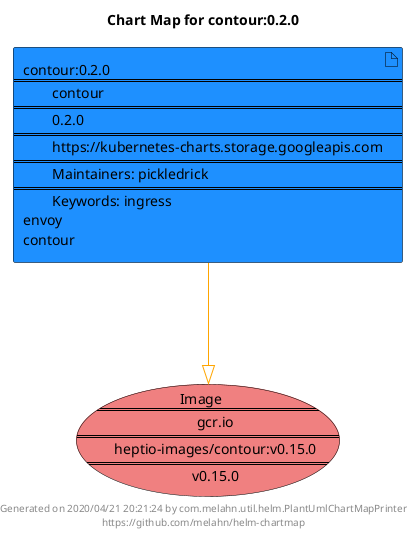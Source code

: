 @startuml
skinparam linetype ortho
skinparam backgroundColor white
skinparam usecaseBorderColor black
skinparam usecaseArrowColor LightSlateGray
skinparam artifactBorderColor black
skinparam artifactArrowColor LightSlateGray

title Chart Map for contour:0.2.0

'There is one referenced Helm Chart
artifact "contour:0.2.0\n====\n\tcontour\n====\n\t0.2.0\n====\n\thttps://kubernetes-charts.storage.googleapis.com\n====\n\tMaintainers: pickledrick\n====\n\tKeywords: ingress\nenvoy\ncontour" as contour_0_2_0 #DodgerBlue

'There is one referenced Docker Image
usecase "Image\n====\n\tgcr.io\n====\n\theptio-images/contour:v0.15.0\n====\n\tv0.15.0" as gcr_io_heptio_images_contour_v0_15_0 #LightCoral

'Chart Dependencies
contour_0_2_0--[#orange]-|>gcr_io_heptio_images_contour_v0_15_0

center footer Generated on 2020/04/21 20:21:24 by com.melahn.util.helm.PlantUmlChartMapPrinter\nhttps://github.com/melahn/helm-chartmap
@enduml
